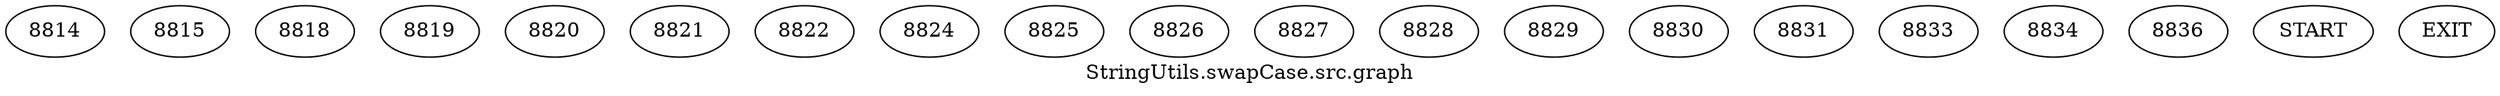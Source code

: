 /* --------------------------------------------------- */
/* Generated by Dr. Garbage Control Flow Graph Factory */
/* http://www.drgarbage.com                            */
/* Version: 4.5.0.201508311741                         */
/* Retrieved on: 2020-01-06 16:12:58.279               */
/* --------------------------------------------------- */
digraph "StringUtils.swapCase.src.graph" {
 graph [label="StringUtils.swapCase.src.graph"];
 2 [label="8814" ]
 3 [label="8815" ]
 4 [label="8818" ]
 5 [label="8819" ]
 6 [label="8820" ]
 7 [label="8821" ]
 8 [label="8822" ]
 9 [label="8824" ]
 10 [label="8825" ]
 11 [label="8826" ]
 12 [label="8827" ]
 13 [label="8828" ]
 14 [label="8829" ]
 15 [label="8830" ]
 16 [label="8831" ]
 17 [label="8833" ]
 18 [label="8834" ]
 19 [label="8836" ]
 20 [label="START" ]
 21 [label="EXIT" ]
 20  2
 2  3
 2  4
 4  5
 5  6
 6  7
 18  7
 7  8
 8  9
 9  10
 9  11
 10  11
 11  12
 11  13
 12  13
 13  14
 14  15
 13  16
 11  17
 13  17
 15  17
 16  17
 17  18
 7  19
 3  21
 19  21
}
